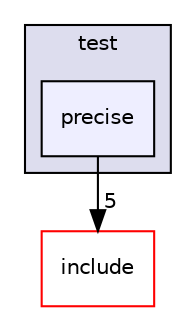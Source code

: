 digraph "externals/magic_get/test/precise" {
  compound=true
  node [ fontsize="10", fontname="Helvetica"];
  edge [ labelfontsize="10", labelfontname="Helvetica"];
  subgraph clusterdir_234817ef0c9f06eb6181bd7128efa1a6 {
    graph [ bgcolor="#ddddee", pencolor="black", label="test" fontname="Helvetica", fontsize="10", URL="dir_234817ef0c9f06eb6181bd7128efa1a6.html"]
  dir_d449b752c16b4db524a10fe133615610 [shape=box, label="precise", style="filled", fillcolor="#eeeeff", pencolor="black", URL="dir_d449b752c16b4db524a10fe133615610.html"];
  }
  dir_ef55966fe9be6878d4242767a3adebe0 [shape=box label="include" fillcolor="white" style="filled" color="red" URL="dir_ef55966fe9be6878d4242767a3adebe0.html"];
  dir_d449b752c16b4db524a10fe133615610->dir_ef55966fe9be6878d4242767a3adebe0 [headlabel="5", labeldistance=1.5 headhref="dir_001675_001661.html"];
}
